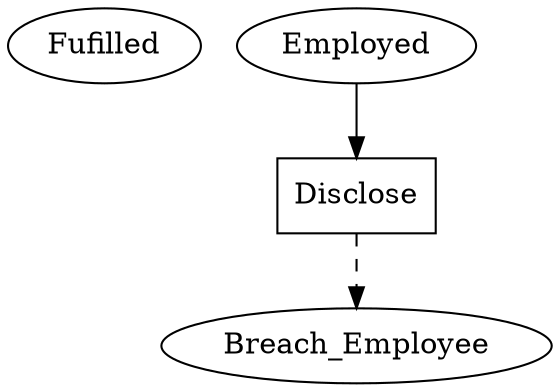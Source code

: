// THIS IS A GENERATED FILE. DO NOT EDIT.

digraph Hvitved_prohibitions_NDA {    
    Fulfilled[label=Fufilled];
    Employed[label=Employed]
    
     
    Disclose[label=Disclose,shape=box]    
    
    
    
    Employed -> Disclose
    
    Disclose -> Breach_Employee [style=dashed];
	     
    
       
}